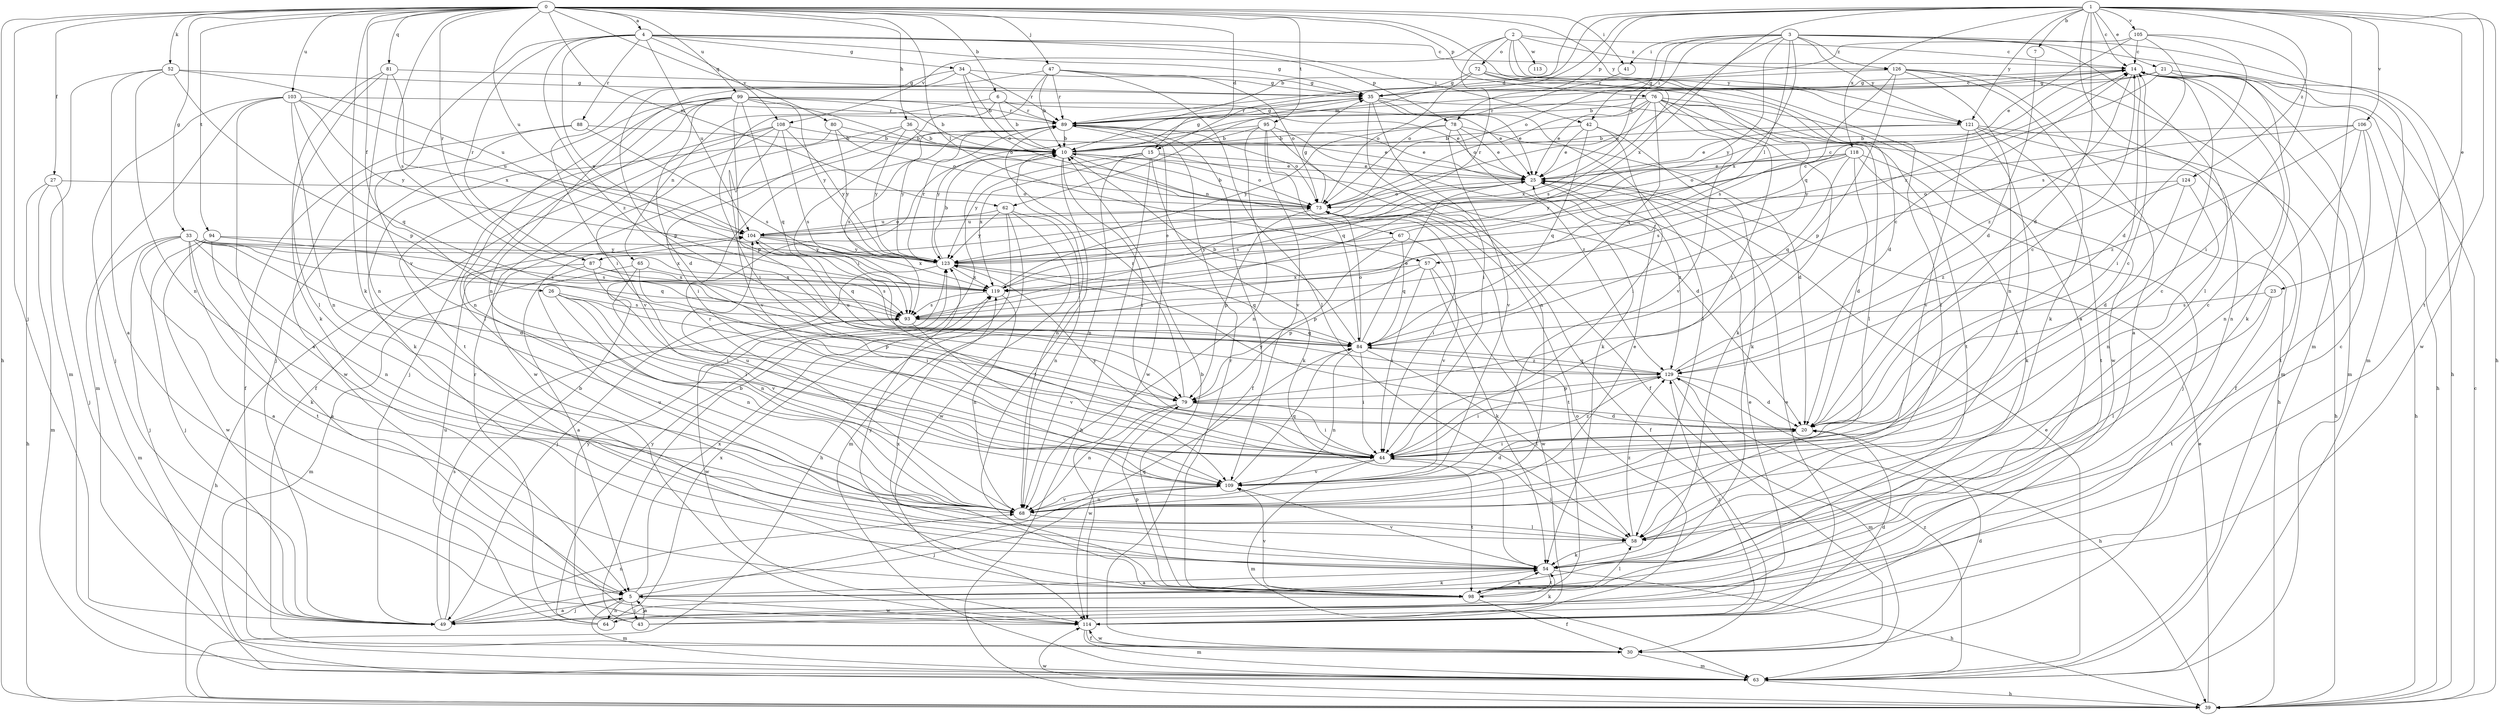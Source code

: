 strict digraph  {
0;
1;
2;
3;
4;
5;
6;
7;
10;
14;
15;
20;
21;
23;
25;
26;
27;
30;
33;
34;
35;
36;
39;
41;
42;
43;
44;
47;
49;
52;
54;
57;
58;
62;
63;
64;
65;
67;
68;
72;
73;
76;
78;
79;
80;
81;
84;
87;
88;
89;
93;
94;
95;
98;
99;
103;
104;
105;
106;
108;
109;
113;
114;
118;
119;
121;
123;
124;
126;
129;
0 -> 4  [label=a];
0 -> 6  [label=b];
0 -> 15  [label=d];
0 -> 26  [label=f];
0 -> 27  [label=f];
0 -> 33  [label=g];
0 -> 36  [label=h];
0 -> 39  [label=h];
0 -> 41  [label=i];
0 -> 47  [label=j];
0 -> 49  [label=j];
0 -> 52  [label=k];
0 -> 54  [label=k];
0 -> 57  [label=l];
0 -> 62  [label=m];
0 -> 76  [label=p];
0 -> 80  [label=q];
0 -> 81  [label=q];
0 -> 84  [label=q];
0 -> 87  [label=r];
0 -> 93  [label=s];
0 -> 94  [label=t];
0 -> 95  [label=t];
0 -> 99  [label=u];
0 -> 103  [label=u];
0 -> 104  [label=u];
0 -> 121  [label=y];
1 -> 7  [label=b];
1 -> 10  [label=b];
1 -> 14  [label=c];
1 -> 15  [label=d];
1 -> 20  [label=d];
1 -> 21  [label=e];
1 -> 23  [label=e];
1 -> 39  [label=h];
1 -> 62  [label=m];
1 -> 63  [label=m];
1 -> 64  [label=n];
1 -> 78  [label=p];
1 -> 98  [label=t];
1 -> 105  [label=v];
1 -> 106  [label=v];
1 -> 118  [label=x];
1 -> 119  [label=x];
1 -> 121  [label=y];
1 -> 124  [label=z];
2 -> 5  [label=a];
2 -> 14  [label=c];
2 -> 72  [label=o];
2 -> 87  [label=r];
2 -> 108  [label=v];
2 -> 113  [label=w];
2 -> 121  [label=y];
2 -> 126  [label=z];
3 -> 25  [label=e];
3 -> 39  [label=h];
3 -> 41  [label=i];
3 -> 42  [label=i];
3 -> 57  [label=l];
3 -> 58  [label=l];
3 -> 63  [label=m];
3 -> 73  [label=o];
3 -> 104  [label=u];
3 -> 119  [label=x];
3 -> 121  [label=y];
3 -> 123  [label=y];
3 -> 126  [label=z];
4 -> 14  [label=c];
4 -> 34  [label=g];
4 -> 35  [label=g];
4 -> 42  [label=i];
4 -> 78  [label=p];
4 -> 87  [label=r];
4 -> 88  [label=r];
4 -> 104  [label=u];
4 -> 108  [label=v];
4 -> 109  [label=v];
4 -> 119  [label=x];
4 -> 129  [label=z];
5 -> 43  [label=i];
5 -> 49  [label=j];
5 -> 54  [label=k];
5 -> 63  [label=m];
5 -> 64  [label=n];
5 -> 84  [label=q];
5 -> 114  [label=w];
5 -> 119  [label=x];
6 -> 10  [label=b];
6 -> 25  [label=e];
6 -> 44  [label=i];
6 -> 65  [label=n];
6 -> 89  [label=r];
7 -> 20  [label=d];
10 -> 25  [label=e];
10 -> 35  [label=g];
10 -> 44  [label=i];
10 -> 67  [label=n];
10 -> 68  [label=n];
10 -> 73  [label=o];
10 -> 98  [label=t];
14 -> 35  [label=g];
14 -> 39  [label=h];
14 -> 44  [label=i];
14 -> 63  [label=m];
14 -> 89  [label=r];
14 -> 129  [label=z];
15 -> 20  [label=d];
15 -> 25  [label=e];
15 -> 39  [label=h];
15 -> 54  [label=k];
15 -> 68  [label=n];
15 -> 119  [label=x];
15 -> 123  [label=y];
20 -> 14  [label=c];
20 -> 44  [label=i];
20 -> 123  [label=y];
21 -> 10  [label=b];
21 -> 35  [label=g];
21 -> 54  [label=k];
21 -> 114  [label=w];
21 -> 119  [label=x];
23 -> 58  [label=l];
23 -> 93  [label=s];
23 -> 98  [label=t];
25 -> 73  [label=o];
25 -> 93  [label=s];
25 -> 129  [label=z];
26 -> 44  [label=i];
26 -> 68  [label=n];
26 -> 79  [label=p];
26 -> 93  [label=s];
26 -> 109  [label=v];
27 -> 39  [label=h];
27 -> 49  [label=j];
27 -> 63  [label=m];
27 -> 73  [label=o];
30 -> 20  [label=d];
30 -> 63  [label=m];
30 -> 114  [label=w];
33 -> 5  [label=a];
33 -> 20  [label=d];
33 -> 49  [label=j];
33 -> 54  [label=k];
33 -> 63  [label=m];
33 -> 68  [label=n];
33 -> 84  [label=q];
33 -> 93  [label=s];
33 -> 98  [label=t];
33 -> 119  [label=x];
33 -> 123  [label=y];
34 -> 10  [label=b];
34 -> 35  [label=g];
34 -> 44  [label=i];
34 -> 73  [label=o];
34 -> 79  [label=p];
34 -> 89  [label=r];
35 -> 14  [label=c];
35 -> 25  [label=e];
35 -> 39  [label=h];
35 -> 44  [label=i];
35 -> 58  [label=l];
35 -> 68  [label=n];
35 -> 89  [label=r];
36 -> 10  [label=b];
36 -> 25  [label=e];
36 -> 44  [label=i];
36 -> 109  [label=v];
36 -> 123  [label=y];
39 -> 14  [label=c];
39 -> 25  [label=e];
39 -> 114  [label=w];
41 -> 73  [label=o];
42 -> 10  [label=b];
42 -> 25  [label=e];
42 -> 44  [label=i];
42 -> 54  [label=k];
42 -> 84  [label=q];
43 -> 5  [label=a];
43 -> 10  [label=b];
43 -> 20  [label=d];
43 -> 25  [label=e];
43 -> 123  [label=y];
44 -> 14  [label=c];
44 -> 63  [label=m];
44 -> 98  [label=t];
44 -> 109  [label=v];
44 -> 123  [label=y];
44 -> 129  [label=z];
47 -> 10  [label=b];
47 -> 35  [label=g];
47 -> 44  [label=i];
47 -> 58  [label=l];
47 -> 68  [label=n];
47 -> 73  [label=o];
47 -> 89  [label=r];
49 -> 5  [label=a];
49 -> 10  [label=b];
49 -> 68  [label=n];
49 -> 93  [label=s];
52 -> 5  [label=a];
52 -> 35  [label=g];
52 -> 63  [label=m];
52 -> 68  [label=n];
52 -> 79  [label=p];
52 -> 104  [label=u];
54 -> 5  [label=a];
54 -> 39  [label=h];
54 -> 98  [label=t];
54 -> 104  [label=u];
54 -> 109  [label=v];
57 -> 44  [label=i];
57 -> 54  [label=k];
57 -> 79  [label=p];
57 -> 114  [label=w];
57 -> 119  [label=x];
58 -> 14  [label=c];
58 -> 44  [label=i];
58 -> 54  [label=k];
58 -> 129  [label=z];
62 -> 39  [label=h];
62 -> 63  [label=m];
62 -> 68  [label=n];
62 -> 104  [label=u];
62 -> 114  [label=w];
62 -> 123  [label=y];
63 -> 25  [label=e];
63 -> 39  [label=h];
63 -> 129  [label=z];
64 -> 54  [label=k];
64 -> 89  [label=r];
64 -> 104  [label=u];
64 -> 119  [label=x];
64 -> 123  [label=y];
65 -> 5  [label=a];
65 -> 44  [label=i];
65 -> 68  [label=n];
65 -> 119  [label=x];
67 -> 14  [label=c];
67 -> 79  [label=p];
67 -> 84  [label=q];
67 -> 109  [label=v];
67 -> 123  [label=y];
68 -> 14  [label=c];
68 -> 25  [label=e];
68 -> 58  [label=l];
68 -> 89  [label=r];
68 -> 109  [label=v];
72 -> 20  [label=d];
72 -> 35  [label=g];
72 -> 58  [label=l];
72 -> 73  [label=o];
72 -> 93  [label=s];
73 -> 10  [label=b];
73 -> 30  [label=f];
73 -> 35  [label=g];
73 -> 44  [label=i];
73 -> 79  [label=p];
73 -> 98  [label=t];
73 -> 104  [label=u];
76 -> 25  [label=e];
76 -> 44  [label=i];
76 -> 54  [label=k];
76 -> 58  [label=l];
76 -> 73  [label=o];
76 -> 84  [label=q];
76 -> 89  [label=r];
76 -> 98  [label=t];
76 -> 109  [label=v];
76 -> 114  [label=w];
76 -> 119  [label=x];
78 -> 10  [label=b];
78 -> 20  [label=d];
78 -> 25  [label=e];
78 -> 54  [label=k];
78 -> 109  [label=v];
78 -> 123  [label=y];
79 -> 20  [label=d];
79 -> 44  [label=i];
79 -> 68  [label=n];
79 -> 89  [label=r];
79 -> 114  [label=w];
80 -> 10  [label=b];
80 -> 54  [label=k];
80 -> 73  [label=o];
80 -> 123  [label=y];
81 -> 35  [label=g];
81 -> 54  [label=k];
81 -> 58  [label=l];
81 -> 68  [label=n];
81 -> 119  [label=x];
84 -> 10  [label=b];
84 -> 25  [label=e];
84 -> 44  [label=i];
84 -> 58  [label=l];
84 -> 68  [label=n];
84 -> 73  [label=o];
84 -> 129  [label=z];
87 -> 39  [label=h];
87 -> 44  [label=i];
87 -> 63  [label=m];
87 -> 93  [label=s];
87 -> 119  [label=x];
88 -> 10  [label=b];
88 -> 30  [label=f];
88 -> 93  [label=s];
88 -> 114  [label=w];
89 -> 10  [label=b];
89 -> 25  [label=e];
89 -> 30  [label=f];
89 -> 35  [label=g];
89 -> 73  [label=o];
89 -> 93  [label=s];
89 -> 114  [label=w];
89 -> 123  [label=y];
93 -> 84  [label=q];
93 -> 109  [label=v];
93 -> 114  [label=w];
94 -> 5  [label=a];
94 -> 49  [label=j];
94 -> 93  [label=s];
94 -> 114  [label=w];
94 -> 123  [label=y];
95 -> 10  [label=b];
95 -> 30  [label=f];
95 -> 68  [label=n];
95 -> 84  [label=q];
95 -> 109  [label=v];
95 -> 123  [label=y];
95 -> 129  [label=z];
98 -> 10  [label=b];
98 -> 30  [label=f];
98 -> 49  [label=j];
98 -> 54  [label=k];
98 -> 58  [label=l];
98 -> 79  [label=p];
98 -> 89  [label=r];
98 -> 109  [label=v];
98 -> 119  [label=x];
98 -> 123  [label=y];
99 -> 10  [label=b];
99 -> 20  [label=d];
99 -> 25  [label=e];
99 -> 49  [label=j];
99 -> 58  [label=l];
99 -> 68  [label=n];
99 -> 73  [label=o];
99 -> 79  [label=p];
99 -> 84  [label=q];
99 -> 89  [label=r];
99 -> 98  [label=t];
99 -> 123  [label=y];
103 -> 5  [label=a];
103 -> 49  [label=j];
103 -> 63  [label=m];
103 -> 68  [label=n];
103 -> 84  [label=q];
103 -> 89  [label=r];
103 -> 104  [label=u];
103 -> 123  [label=y];
104 -> 73  [label=o];
104 -> 84  [label=q];
104 -> 119  [label=x];
104 -> 123  [label=y];
105 -> 14  [label=c];
105 -> 20  [label=d];
105 -> 25  [label=e];
105 -> 44  [label=i];
105 -> 89  [label=r];
105 -> 93  [label=s];
106 -> 10  [label=b];
106 -> 39  [label=h];
106 -> 68  [label=n];
106 -> 98  [label=t];
106 -> 123  [label=y];
106 -> 129  [label=z];
108 -> 10  [label=b];
108 -> 30  [label=f];
108 -> 49  [label=j];
108 -> 93  [label=s];
108 -> 109  [label=v];
108 -> 114  [label=w];
108 -> 123  [label=y];
109 -> 20  [label=d];
109 -> 49  [label=j];
109 -> 68  [label=n];
109 -> 84  [label=q];
109 -> 104  [label=u];
114 -> 14  [label=c];
114 -> 25  [label=e];
114 -> 30  [label=f];
114 -> 63  [label=m];
114 -> 73  [label=o];
114 -> 129  [label=z];
118 -> 20  [label=d];
118 -> 25  [label=e];
118 -> 49  [label=j];
118 -> 54  [label=k];
118 -> 73  [label=o];
118 -> 84  [label=q];
118 -> 93  [label=s];
118 -> 123  [label=y];
119 -> 25  [label=e];
119 -> 68  [label=n];
119 -> 93  [label=s];
121 -> 10  [label=b];
121 -> 25  [label=e];
121 -> 30  [label=f];
121 -> 39  [label=h];
121 -> 58  [label=l];
121 -> 98  [label=t];
121 -> 109  [label=v];
123 -> 10  [label=b];
123 -> 14  [label=c];
123 -> 49  [label=j];
123 -> 84  [label=q];
123 -> 89  [label=r];
123 -> 119  [label=x];
124 -> 20  [label=d];
124 -> 68  [label=n];
124 -> 73  [label=o];
124 -> 129  [label=z];
126 -> 5  [label=a];
126 -> 35  [label=g];
126 -> 54  [label=k];
126 -> 63  [label=m];
126 -> 68  [label=n];
126 -> 79  [label=p];
126 -> 93  [label=s];
129 -> 14  [label=c];
129 -> 20  [label=d];
129 -> 39  [label=h];
129 -> 44  [label=i];
129 -> 63  [label=m];
129 -> 79  [label=p];
129 -> 84  [label=q];
129 -> 104  [label=u];
}
